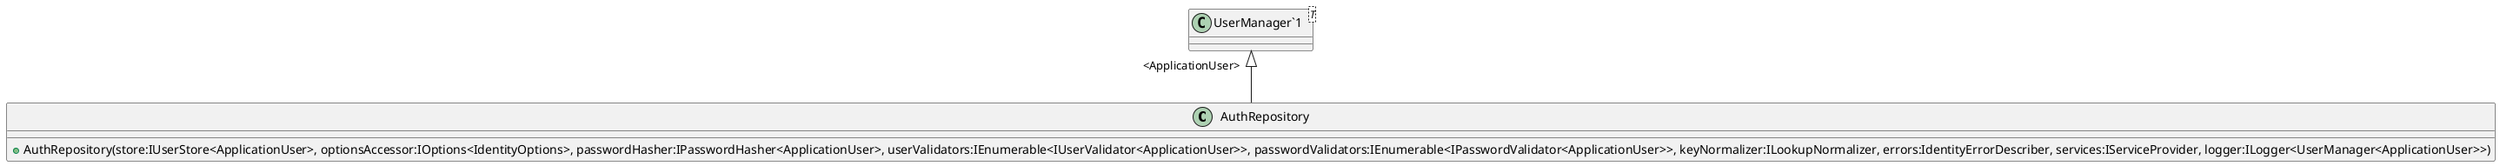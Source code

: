 @startuml
class AuthRepository {
    + AuthRepository(store:IUserStore<ApplicationUser>, optionsAccessor:IOptions<IdentityOptions>, passwordHasher:IPasswordHasher<ApplicationUser>, userValidators:IEnumerable<IUserValidator<ApplicationUser>>, passwordValidators:IEnumerable<IPasswordValidator<ApplicationUser>>, keyNormalizer:ILookupNormalizer, errors:IdentityErrorDescriber, services:IServiceProvider, logger:ILogger<UserManager<ApplicationUser>>)
}
class "UserManager`1"<T> {
}
"UserManager`1" "<ApplicationUser>" <|-- AuthRepository
@enduml
